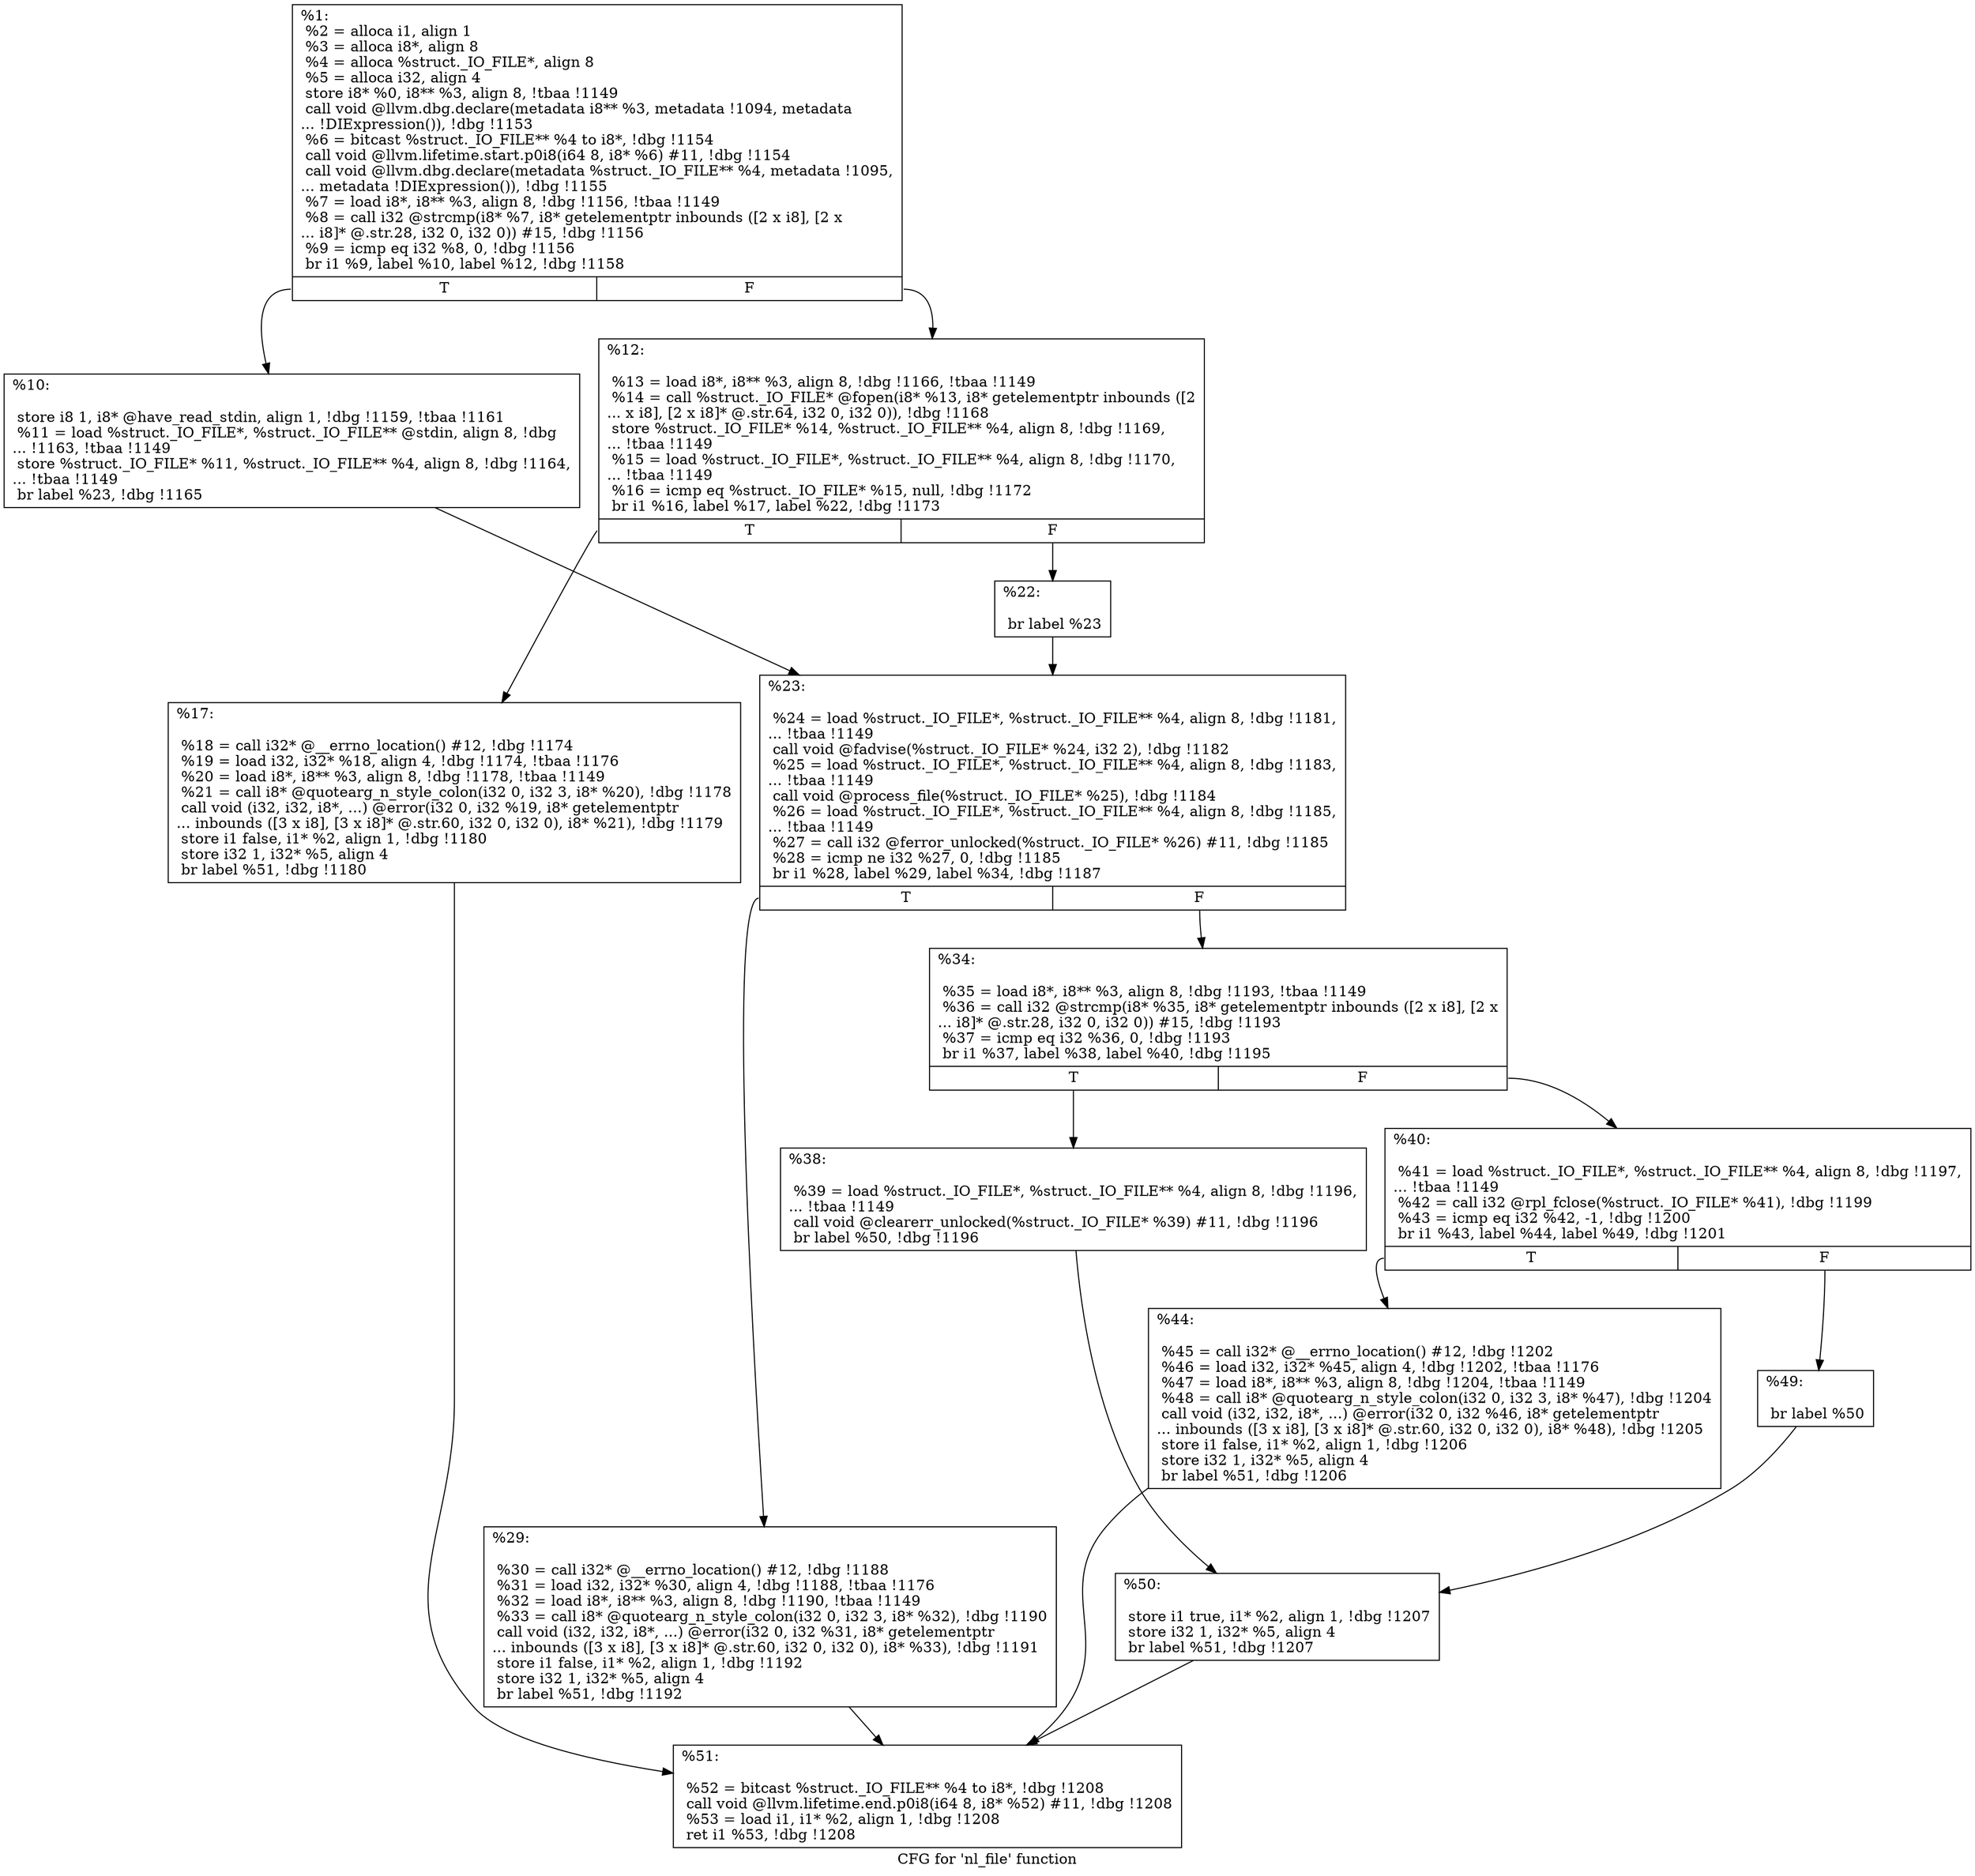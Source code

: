 digraph "CFG for 'nl_file' function" {
	label="CFG for 'nl_file' function";

	Node0x1bad250 [shape=record,label="{%1:\l  %2 = alloca i1, align 1\l  %3 = alloca i8*, align 8\l  %4 = alloca %struct._IO_FILE*, align 8\l  %5 = alloca i32, align 4\l  store i8* %0, i8** %3, align 8, !tbaa !1149\l  call void @llvm.dbg.declare(metadata i8** %3, metadata !1094, metadata\l... !DIExpression()), !dbg !1153\l  %6 = bitcast %struct._IO_FILE** %4 to i8*, !dbg !1154\l  call void @llvm.lifetime.start.p0i8(i64 8, i8* %6) #11, !dbg !1154\l  call void @llvm.dbg.declare(metadata %struct._IO_FILE** %4, metadata !1095,\l... metadata !DIExpression()), !dbg !1155\l  %7 = load i8*, i8** %3, align 8, !dbg !1156, !tbaa !1149\l  %8 = call i32 @strcmp(i8* %7, i8* getelementptr inbounds ([2 x i8], [2 x\l... i8]* @.str.28, i32 0, i32 0)) #15, !dbg !1156\l  %9 = icmp eq i32 %8, 0, !dbg !1156\l  br i1 %9, label %10, label %12, !dbg !1158\l|{<s0>T|<s1>F}}"];
	Node0x1bad250:s0 -> Node0x1bad350;
	Node0x1bad250:s1 -> Node0x1bad3a0;
	Node0x1bad350 [shape=record,label="{%10:\l\l  store i8 1, i8* @have_read_stdin, align 1, !dbg !1159, !tbaa !1161\l  %11 = load %struct._IO_FILE*, %struct._IO_FILE** @stdin, align 8, !dbg\l... !1163, !tbaa !1149\l  store %struct._IO_FILE* %11, %struct._IO_FILE** %4, align 8, !dbg !1164,\l... !tbaa !1149\l  br label %23, !dbg !1165\l}"];
	Node0x1bad350 -> Node0x1bad490;
	Node0x1bad3a0 [shape=record,label="{%12:\l\l  %13 = load i8*, i8** %3, align 8, !dbg !1166, !tbaa !1149\l  %14 = call %struct._IO_FILE* @fopen(i8* %13, i8* getelementptr inbounds ([2\l... x i8], [2 x i8]* @.str.64, i32 0, i32 0)), !dbg !1168\l  store %struct._IO_FILE* %14, %struct._IO_FILE** %4, align 8, !dbg !1169,\l... !tbaa !1149\l  %15 = load %struct._IO_FILE*, %struct._IO_FILE** %4, align 8, !dbg !1170,\l... !tbaa !1149\l  %16 = icmp eq %struct._IO_FILE* %15, null, !dbg !1172\l  br i1 %16, label %17, label %22, !dbg !1173\l|{<s0>T|<s1>F}}"];
	Node0x1bad3a0:s0 -> Node0x1bad3f0;
	Node0x1bad3a0:s1 -> Node0x1bad440;
	Node0x1bad3f0 [shape=record,label="{%17:\l\l  %18 = call i32* @__errno_location() #12, !dbg !1174\l  %19 = load i32, i32* %18, align 4, !dbg !1174, !tbaa !1176\l  %20 = load i8*, i8** %3, align 8, !dbg !1178, !tbaa !1149\l  %21 = call i8* @quotearg_n_style_colon(i32 0, i32 3, i8* %20), !dbg !1178\l  call void (i32, i32, i8*, ...) @error(i32 0, i32 %19, i8* getelementptr\l... inbounds ([3 x i8], [3 x i8]* @.str.60, i32 0, i32 0), i8* %21), !dbg !1179\l  store i1 false, i1* %2, align 1, !dbg !1180\l  store i32 1, i32* %5, align 4\l  br label %51, !dbg !1180\l}"];
	Node0x1bad3f0 -> Node0x1bad710;
	Node0x1bad440 [shape=record,label="{%22:\l\l  br label %23\l}"];
	Node0x1bad440 -> Node0x1bad490;
	Node0x1bad490 [shape=record,label="{%23:\l\l  %24 = load %struct._IO_FILE*, %struct._IO_FILE** %4, align 8, !dbg !1181,\l... !tbaa !1149\l  call void @fadvise(%struct._IO_FILE* %24, i32 2), !dbg !1182\l  %25 = load %struct._IO_FILE*, %struct._IO_FILE** %4, align 8, !dbg !1183,\l... !tbaa !1149\l  call void @process_file(%struct._IO_FILE* %25), !dbg !1184\l  %26 = load %struct._IO_FILE*, %struct._IO_FILE** %4, align 8, !dbg !1185,\l... !tbaa !1149\l  %27 = call i32 @ferror_unlocked(%struct._IO_FILE* %26) #11, !dbg !1185\l  %28 = icmp ne i32 %27, 0, !dbg !1185\l  br i1 %28, label %29, label %34, !dbg !1187\l|{<s0>T|<s1>F}}"];
	Node0x1bad490:s0 -> Node0x1bad4e0;
	Node0x1bad490:s1 -> Node0x1bad530;
	Node0x1bad4e0 [shape=record,label="{%29:\l\l  %30 = call i32* @__errno_location() #12, !dbg !1188\l  %31 = load i32, i32* %30, align 4, !dbg !1188, !tbaa !1176\l  %32 = load i8*, i8** %3, align 8, !dbg !1190, !tbaa !1149\l  %33 = call i8* @quotearg_n_style_colon(i32 0, i32 3, i8* %32), !dbg !1190\l  call void (i32, i32, i8*, ...) @error(i32 0, i32 %31, i8* getelementptr\l... inbounds ([3 x i8], [3 x i8]* @.str.60, i32 0, i32 0), i8* %33), !dbg !1191\l  store i1 false, i1* %2, align 1, !dbg !1192\l  store i32 1, i32* %5, align 4\l  br label %51, !dbg !1192\l}"];
	Node0x1bad4e0 -> Node0x1bad710;
	Node0x1bad530 [shape=record,label="{%34:\l\l  %35 = load i8*, i8** %3, align 8, !dbg !1193, !tbaa !1149\l  %36 = call i32 @strcmp(i8* %35, i8* getelementptr inbounds ([2 x i8], [2 x\l... i8]* @.str.28, i32 0, i32 0)) #15, !dbg !1193\l  %37 = icmp eq i32 %36, 0, !dbg !1193\l  br i1 %37, label %38, label %40, !dbg !1195\l|{<s0>T|<s1>F}}"];
	Node0x1bad530:s0 -> Node0x1bad580;
	Node0x1bad530:s1 -> Node0x1bad5d0;
	Node0x1bad580 [shape=record,label="{%38:\l\l  %39 = load %struct._IO_FILE*, %struct._IO_FILE** %4, align 8, !dbg !1196,\l... !tbaa !1149\l  call void @clearerr_unlocked(%struct._IO_FILE* %39) #11, !dbg !1196\l  br label %50, !dbg !1196\l}"];
	Node0x1bad580 -> Node0x1bad6c0;
	Node0x1bad5d0 [shape=record,label="{%40:\l\l  %41 = load %struct._IO_FILE*, %struct._IO_FILE** %4, align 8, !dbg !1197,\l... !tbaa !1149\l  %42 = call i32 @rpl_fclose(%struct._IO_FILE* %41), !dbg !1199\l  %43 = icmp eq i32 %42, -1, !dbg !1200\l  br i1 %43, label %44, label %49, !dbg !1201\l|{<s0>T|<s1>F}}"];
	Node0x1bad5d0:s0 -> Node0x1bad620;
	Node0x1bad5d0:s1 -> Node0x1bad670;
	Node0x1bad620 [shape=record,label="{%44:\l\l  %45 = call i32* @__errno_location() #12, !dbg !1202\l  %46 = load i32, i32* %45, align 4, !dbg !1202, !tbaa !1176\l  %47 = load i8*, i8** %3, align 8, !dbg !1204, !tbaa !1149\l  %48 = call i8* @quotearg_n_style_colon(i32 0, i32 3, i8* %47), !dbg !1204\l  call void (i32, i32, i8*, ...) @error(i32 0, i32 %46, i8* getelementptr\l... inbounds ([3 x i8], [3 x i8]* @.str.60, i32 0, i32 0), i8* %48), !dbg !1205\l  store i1 false, i1* %2, align 1, !dbg !1206\l  store i32 1, i32* %5, align 4\l  br label %51, !dbg !1206\l}"];
	Node0x1bad620 -> Node0x1bad710;
	Node0x1bad670 [shape=record,label="{%49:\l\l  br label %50\l}"];
	Node0x1bad670 -> Node0x1bad6c0;
	Node0x1bad6c0 [shape=record,label="{%50:\l\l  store i1 true, i1* %2, align 1, !dbg !1207\l  store i32 1, i32* %5, align 4\l  br label %51, !dbg !1207\l}"];
	Node0x1bad6c0 -> Node0x1bad710;
	Node0x1bad710 [shape=record,label="{%51:\l\l  %52 = bitcast %struct._IO_FILE** %4 to i8*, !dbg !1208\l  call void @llvm.lifetime.end.p0i8(i64 8, i8* %52) #11, !dbg !1208\l  %53 = load i1, i1* %2, align 1, !dbg !1208\l  ret i1 %53, !dbg !1208\l}"];
}
